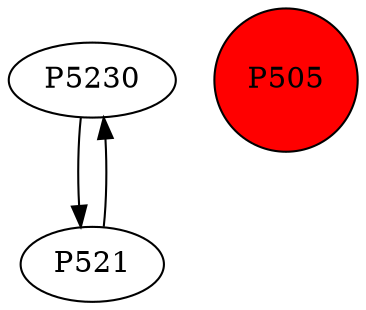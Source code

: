 digraph {
	P5230 -> P521
	P521 -> P5230
	P505 [shape=circle]
	P505 [style=filled]
	P505 [fillcolor=red]
}